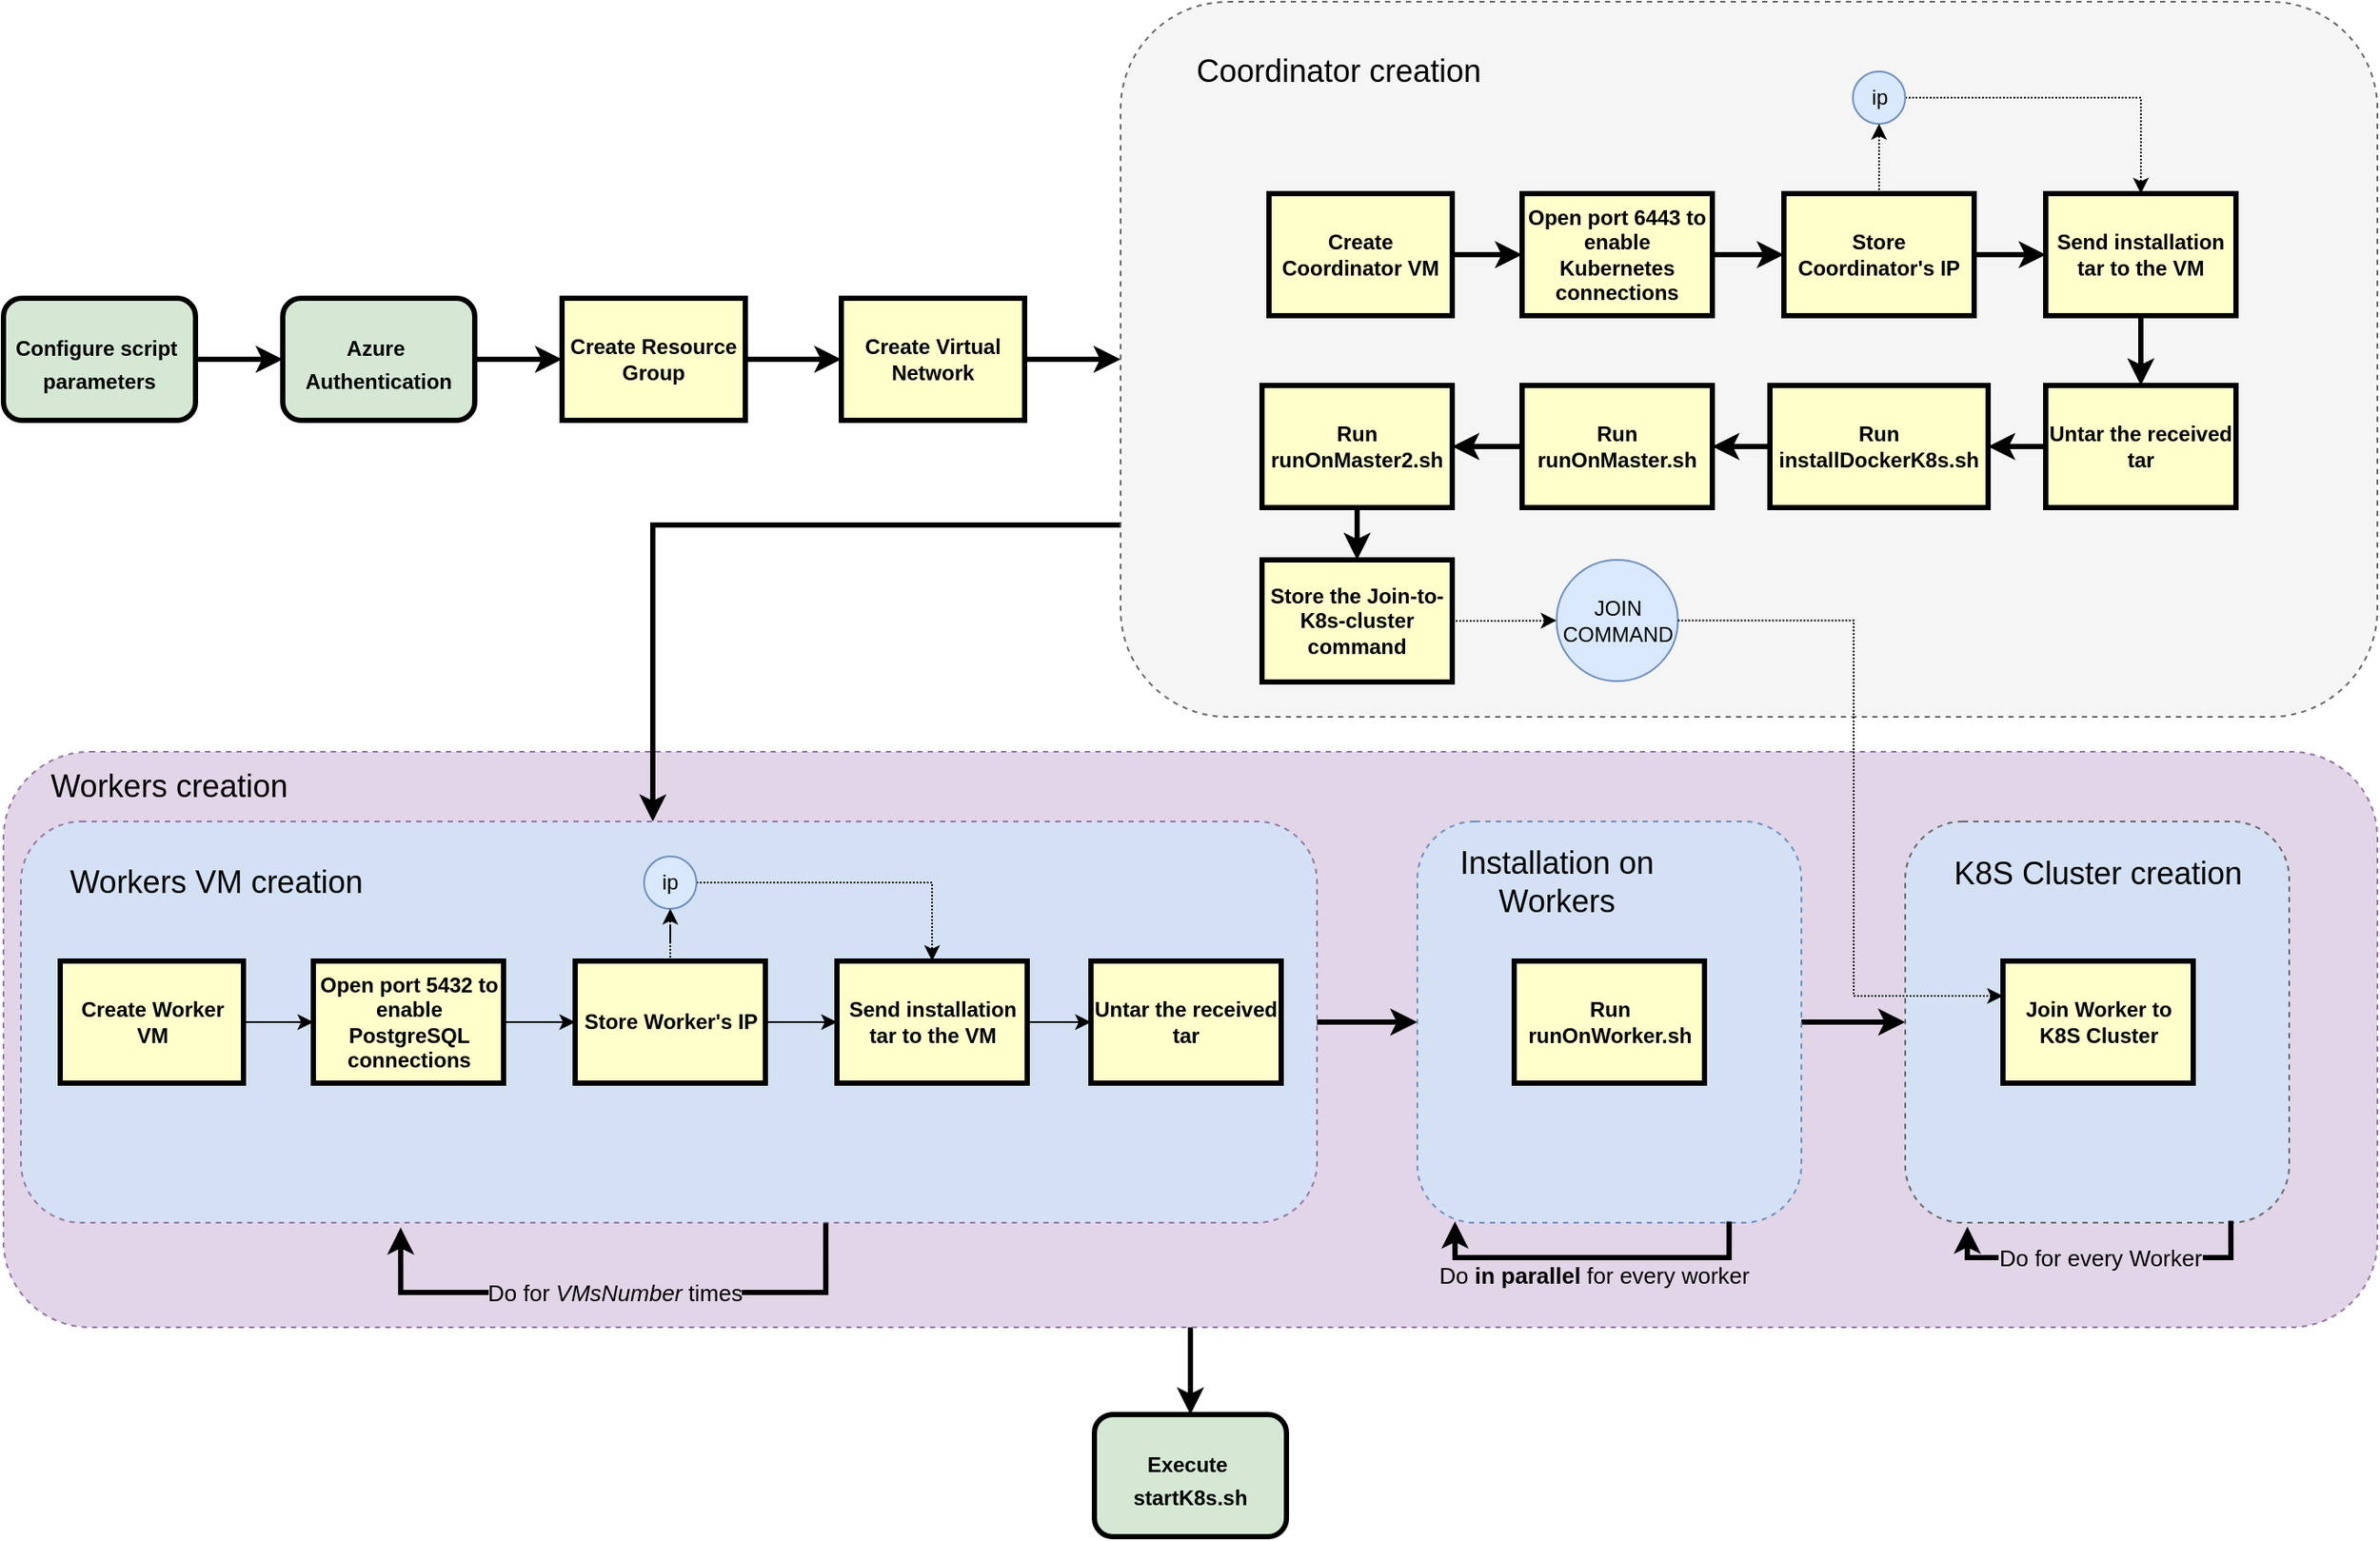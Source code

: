 <mxfile version="14.4.8" type="device"><diagram name="Page-1" id="c7558073-3199-34d8-9f00-42111426c3f3"><mxGraphModel dx="3196" dy="2439" grid="1" gridSize="10" guides="1" tooltips="1" connect="1" arrows="1" fold="1" page="1" pageScale="1" pageWidth="826" pageHeight="1169" background="#ffffff" math="0" shadow="0"><root><mxCell id="0"/><mxCell id="1" parent="0"/><mxCell id="dhEzO6tzxOjWR1tXxIFo-210" style="edgeStyle=orthogonalEdgeStyle;rounded=0;orthogonalLoop=1;jettySize=auto;html=1;strokeWidth=3;" edge="1" parent="1" source="dhEzO6tzxOjWR1tXxIFo-196" target="dhEzO6tzxOjWR1tXxIFo-209"><mxGeometry relative="1" as="geometry"/></mxCell><mxCell id="dhEzO6tzxOjWR1tXxIFo-196" value="" style="rounded=1;whiteSpace=wrap;html=1;dashed=1;fillColor=#e1d5e7;strokeColor=#9673a6;" vertex="1" parent="1"><mxGeometry x="-150" y="110" width="1360" height="330" as="geometry"/></mxCell><mxCell id="dhEzO6tzxOjWR1tXxIFo-204" style="edgeStyle=orthogonalEdgeStyle;rounded=0;orthogonalLoop=1;jettySize=auto;html=1;strokeWidth=3;" edge="1" parent="1" source="dhEzO6tzxOjWR1tXxIFo-97" target="dhEzO6tzxOjWR1tXxIFo-98"><mxGeometry relative="1" as="geometry"/></mxCell><mxCell id="dhEzO6tzxOjWR1tXxIFo-97" value="Create Resource Group" style="whiteSpace=wrap;align=center;verticalAlign=middle;fontStyle=1;strokeWidth=3;fillColor=#FFFFCC" vertex="1" parent="1"><mxGeometry x="170" y="-150" width="105" height="70" as="geometry"/></mxCell><mxCell id="dhEzO6tzxOjWR1tXxIFo-205" style="edgeStyle=orthogonalEdgeStyle;rounded=0;orthogonalLoop=1;jettySize=auto;html=1;strokeWidth=3;" edge="1" parent="1" source="dhEzO6tzxOjWR1tXxIFo-98" target="dhEzO6tzxOjWR1tXxIFo-100"><mxGeometry relative="1" as="geometry"/></mxCell><mxCell id="dhEzO6tzxOjWR1tXxIFo-98" value="Create Virtual Network" style="whiteSpace=wrap;align=center;verticalAlign=middle;fontStyle=1;strokeWidth=3;fillColor=#FFFFCC" vertex="1" parent="1"><mxGeometry x="330" y="-150" width="105" height="70" as="geometry"/></mxCell><mxCell id="dhEzO6tzxOjWR1tXxIFo-202" style="edgeStyle=orthogonalEdgeStyle;rounded=0;orthogonalLoop=1;jettySize=auto;html=1;strokeWidth=3;" edge="1" parent="1" source="dhEzO6tzxOjWR1tXxIFo-99" target="dhEzO6tzxOjWR1tXxIFo-200"><mxGeometry relative="1" as="geometry"/></mxCell><mxCell id="dhEzO6tzxOjWR1tXxIFo-99" value="&lt;p style=&quot;margin: 4px 0px 0px ; text-align: center&quot;&gt;&lt;br&gt;&lt;/p&gt;&lt;p style=&quot;margin: 4px 0px 0px ; text-align: center&quot;&gt;Configure script&amp;nbsp;&lt;/p&gt;&lt;p style=&quot;margin: 4px 0px 0px ; text-align: center&quot;&gt;parameters&lt;/p&gt;" style="verticalAlign=middle;align=center;overflow=fill;fontSize=12;fontFamily=Helvetica;html=1;rounded=1;fontStyle=1;strokeWidth=3;fillColor=#D5E8D4;" vertex="1" parent="1"><mxGeometry x="-150" y="-150" width="110" height="70" as="geometry"/></mxCell><mxCell id="dhEzO6tzxOjWR1tXxIFo-183" style="edgeStyle=orthogonalEdgeStyle;rounded=0;orthogonalLoop=1;jettySize=auto;html=1;strokeWidth=3;" edge="1" parent="1" source="dhEzO6tzxOjWR1tXxIFo-100" target="dhEzO6tzxOjWR1tXxIFo-156"><mxGeometry relative="1" as="geometry"><Array as="points"><mxPoint x="222" y="-20"/></Array></mxGeometry></mxCell><mxCell id="dhEzO6tzxOjWR1tXxIFo-100" value="" style="rounded=1;whiteSpace=wrap;html=1;dashed=1;fillColor=#f5f5f5;strokeColor=#666666;fontColor=#333333;" vertex="1" parent="1"><mxGeometry x="490" y="-320" width="720" height="410" as="geometry"/></mxCell><mxCell id="dhEzO6tzxOjWR1tXxIFo-102" value="&lt;font style=&quot;font-size: 18px&quot;&gt;Coordinator creation&lt;/font&gt;" style="text;html=1;strokeColor=none;fillColor=none;align=center;verticalAlign=middle;whiteSpace=wrap;rounded=0;dashed=1;" vertex="1" parent="1"><mxGeometry x="530" y="-290" width="170" height="20" as="geometry"/></mxCell><mxCell id="dhEzO6tzxOjWR1tXxIFo-147" style="edgeStyle=orthogonalEdgeStyle;rounded=0;orthogonalLoop=1;jettySize=auto;html=1;strokeWidth=3;" edge="1" parent="1" source="dhEzO6tzxOjWR1tXxIFo-104" target="dhEzO6tzxOjWR1tXxIFo-135"><mxGeometry relative="1" as="geometry"/></mxCell><mxCell id="dhEzO6tzxOjWR1tXxIFo-104" value="Create Coordinator VM" style="whiteSpace=wrap;align=center;verticalAlign=middle;fontStyle=1;strokeWidth=3;fillColor=#FFFFCC" vertex="1" parent="1"><mxGeometry x="575" y="-210" width="105" height="70" as="geometry"/></mxCell><mxCell id="dhEzO6tzxOjWR1tXxIFo-150" style="edgeStyle=orthogonalEdgeStyle;rounded=0;orthogonalLoop=1;jettySize=auto;html=1;dashed=1;dashPattern=1 1;" edge="1" parent="1" source="dhEzO6tzxOjWR1tXxIFo-107" target="dhEzO6tzxOjWR1tXxIFo-131"><mxGeometry relative="1" as="geometry"/></mxCell><mxCell id="dhEzO6tzxOjWR1tXxIFo-107" value="ip" style="ellipse;whiteSpace=wrap;html=1;aspect=fixed;fillColor=#dae8fc;strokeColor=#6c8ebf;" vertex="1" parent="1"><mxGeometry x="909.5" y="-280" width="30" height="30" as="geometry"/></mxCell><mxCell id="dhEzO6tzxOjWR1tXxIFo-141" style="edgeStyle=orthogonalEdgeStyle;rounded=0;orthogonalLoop=1;jettySize=auto;html=1;strokeWidth=3;" edge="1" parent="1" source="dhEzO6tzxOjWR1tXxIFo-116" target="dhEzO6tzxOjWR1tXxIFo-117"><mxGeometry relative="1" as="geometry"/></mxCell><mxCell id="dhEzO6tzxOjWR1tXxIFo-116" value="Run runOnMaster.sh" style="whiteSpace=wrap;align=center;verticalAlign=middle;fontStyle=1;strokeWidth=3;fillColor=#FFFFCC" vertex="1" parent="1"><mxGeometry x="720" y="-100" width="109" height="70" as="geometry"/></mxCell><mxCell id="dhEzO6tzxOjWR1tXxIFo-140" style="edgeStyle=orthogonalEdgeStyle;rounded=0;orthogonalLoop=1;jettySize=auto;html=1;strokeWidth=3;" edge="1" parent="1" source="dhEzO6tzxOjWR1tXxIFo-117" target="dhEzO6tzxOjWR1tXxIFo-137"><mxGeometry relative="1" as="geometry"/></mxCell><mxCell id="dhEzO6tzxOjWR1tXxIFo-117" value="Run runOnMaster2.sh" style="whiteSpace=wrap;align=center;verticalAlign=middle;fontStyle=1;strokeWidth=3;fillColor=#FFFFCC" vertex="1" parent="1"><mxGeometry x="571" y="-100" width="109" height="70" as="geometry"/></mxCell><mxCell id="dhEzO6tzxOjWR1tXxIFo-142" style="edgeStyle=orthogonalEdgeStyle;rounded=0;orthogonalLoop=1;jettySize=auto;html=1;strokeWidth=3;" edge="1" parent="1" source="dhEzO6tzxOjWR1tXxIFo-126" target="dhEzO6tzxOjWR1tXxIFo-116"><mxGeometry relative="1" as="geometry"/></mxCell><mxCell id="dhEzO6tzxOjWR1tXxIFo-126" value="Run installDockerK8s.sh" style="whiteSpace=wrap;align=center;verticalAlign=middle;fontStyle=1;strokeWidth=3;fillColor=#FFFFCC" vertex="1" parent="1"><mxGeometry x="862" y="-100" width="125" height="70" as="geometry"/></mxCell><mxCell id="dhEzO6tzxOjWR1tXxIFo-143" style="edgeStyle=orthogonalEdgeStyle;rounded=0;orthogonalLoop=1;jettySize=auto;html=1;strokeWidth=3;" edge="1" parent="1" source="dhEzO6tzxOjWR1tXxIFo-130" target="dhEzO6tzxOjWR1tXxIFo-126"><mxGeometry relative="1" as="geometry"/></mxCell><mxCell id="dhEzO6tzxOjWR1tXxIFo-130" value="Untar the received tar" style="whiteSpace=wrap;align=center;verticalAlign=middle;fontStyle=1;strokeWidth=3;fillColor=#FFFFCC" vertex="1" parent="1"><mxGeometry x="1020" y="-100" width="109" height="70" as="geometry"/></mxCell><mxCell id="dhEzO6tzxOjWR1tXxIFo-144" style="edgeStyle=orthogonalEdgeStyle;rounded=0;orthogonalLoop=1;jettySize=auto;html=1;strokeWidth=3;" edge="1" parent="1" source="dhEzO6tzxOjWR1tXxIFo-131" target="dhEzO6tzxOjWR1tXxIFo-130"><mxGeometry relative="1" as="geometry"/></mxCell><mxCell id="dhEzO6tzxOjWR1tXxIFo-131" value="Send installation tar to the VM" style="whiteSpace=wrap;align=center;verticalAlign=middle;fontStyle=1;strokeWidth=3;fillColor=#FFFFCC" vertex="1" parent="1"><mxGeometry x="1020" y="-210" width="109" height="70" as="geometry"/></mxCell><mxCell id="dhEzO6tzxOjWR1tXxIFo-145" style="edgeStyle=orthogonalEdgeStyle;rounded=0;orthogonalLoop=1;jettySize=auto;html=1;strokeWidth=3;" edge="1" parent="1" source="dhEzO6tzxOjWR1tXxIFo-132" target="dhEzO6tzxOjWR1tXxIFo-131"><mxGeometry relative="1" as="geometry"/></mxCell><mxCell id="dhEzO6tzxOjWR1tXxIFo-149" style="edgeStyle=orthogonalEdgeStyle;rounded=0;orthogonalLoop=1;jettySize=auto;html=1;dashed=1;dashPattern=1 1;" edge="1" parent="1" source="dhEzO6tzxOjWR1tXxIFo-132" target="dhEzO6tzxOjWR1tXxIFo-107"><mxGeometry relative="1" as="geometry"/></mxCell><mxCell id="dhEzO6tzxOjWR1tXxIFo-132" value="Store Coordinator's IP" style="whiteSpace=wrap;align=center;verticalAlign=middle;fontStyle=1;strokeWidth=3;fillColor=#FFFFCC" vertex="1" parent="1"><mxGeometry x="870" y="-210" width="109" height="70" as="geometry"/></mxCell><mxCell id="dhEzO6tzxOjWR1tXxIFo-146" style="edgeStyle=orthogonalEdgeStyle;rounded=0;orthogonalLoop=1;jettySize=auto;html=1;strokeWidth=3;" edge="1" parent="1" source="dhEzO6tzxOjWR1tXxIFo-135" target="dhEzO6tzxOjWR1tXxIFo-132"><mxGeometry relative="1" as="geometry"/></mxCell><mxCell id="dhEzO6tzxOjWR1tXxIFo-135" value="Open port 6443 to enable Kubernetes connections" style="whiteSpace=wrap;align=center;verticalAlign=middle;fontStyle=1;strokeWidth=3;fillColor=#FFFFCC" vertex="1" parent="1"><mxGeometry x="720" y="-210" width="109" height="70" as="geometry"/></mxCell><mxCell id="dhEzO6tzxOjWR1tXxIFo-139" style="edgeStyle=orthogonalEdgeStyle;rounded=0;orthogonalLoop=1;jettySize=auto;html=1;dashed=1;dashPattern=1 1;" edge="1" parent="1" source="dhEzO6tzxOjWR1tXxIFo-137" target="dhEzO6tzxOjWR1tXxIFo-138"><mxGeometry relative="1" as="geometry"/></mxCell><mxCell id="dhEzO6tzxOjWR1tXxIFo-137" value="Store the Join-to-K8s-cluster command" style="whiteSpace=wrap;align=center;verticalAlign=middle;fontStyle=1;strokeWidth=3;fillColor=#FFFFCC" vertex="1" parent="1"><mxGeometry x="571" width="109" height="70" as="geometry"/></mxCell><mxCell id="dhEzO6tzxOjWR1tXxIFo-138" value="JOIN&lt;br&gt;COMMAND" style="ellipse;whiteSpace=wrap;html=1;aspect=fixed;fillColor=#dae8fc;strokeColor=#6c8ebf;" vertex="1" parent="1"><mxGeometry x="739.75" width="69.5" height="69.5" as="geometry"/></mxCell><mxCell id="dhEzO6tzxOjWR1tXxIFo-195" style="edgeStyle=orthogonalEdgeStyle;rounded=0;orthogonalLoop=1;jettySize=auto;html=1;strokeWidth=3;" edge="1" parent="1" source="dhEzO6tzxOjWR1tXxIFo-156" target="dhEzO6tzxOjWR1tXxIFo-184"><mxGeometry relative="1" as="geometry"/></mxCell><mxCell id="dhEzO6tzxOjWR1tXxIFo-156" value="" style="rounded=1;whiteSpace=wrap;html=1;dashed=1;strokeColor=#9673a6;fillColor=#D4E1F5;" vertex="1" parent="1"><mxGeometry x="-140" y="150" width="742.5" height="230" as="geometry"/></mxCell><mxCell id="dhEzO6tzxOjWR1tXxIFo-157" value="&lt;font style=&quot;font-size: 18px&quot;&gt;Workers VM creation&lt;/font&gt;" style="text;html=1;strokeColor=none;fillColor=none;align=center;verticalAlign=middle;whiteSpace=wrap;rounded=0;dashed=1;" vertex="1" parent="1"><mxGeometry x="-117.5" y="175" width="177.5" height="20" as="geometry"/></mxCell><mxCell id="dhEzO6tzxOjWR1tXxIFo-158" style="edgeStyle=orthogonalEdgeStyle;rounded=0;orthogonalLoop=1;jettySize=auto;html=1;" edge="1" parent="1" source="dhEzO6tzxOjWR1tXxIFo-159" target="dhEzO6tzxOjWR1tXxIFo-176"><mxGeometry relative="1" as="geometry"/></mxCell><mxCell id="dhEzO6tzxOjWR1tXxIFo-159" value="Create Worker VM" style="whiteSpace=wrap;align=center;verticalAlign=middle;fontStyle=1;strokeWidth=3;fillColor=#FFFFCC" vertex="1" parent="1"><mxGeometry x="-117.5" y="230" width="105" height="70" as="geometry"/></mxCell><mxCell id="dhEzO6tzxOjWR1tXxIFo-160" style="edgeStyle=orthogonalEdgeStyle;rounded=0;orthogonalLoop=1;jettySize=auto;html=1;dashed=1;dashPattern=1 1;" edge="1" parent="1" source="dhEzO6tzxOjWR1tXxIFo-161" target="dhEzO6tzxOjWR1tXxIFo-171"><mxGeometry relative="1" as="geometry"/></mxCell><mxCell id="dhEzO6tzxOjWR1tXxIFo-161" value="ip" style="ellipse;whiteSpace=wrap;html=1;aspect=fixed;fillColor=#dae8fc;strokeColor=#6c8ebf;" vertex="1" parent="1"><mxGeometry x="217" y="170" width="30" height="30" as="geometry"/></mxCell><mxCell id="dhEzO6tzxOjWR1tXxIFo-162" style="edgeStyle=orthogonalEdgeStyle;rounded=0;orthogonalLoop=1;jettySize=auto;html=1;" edge="1" parent="1" source="dhEzO6tzxOjWR1tXxIFo-163"><mxGeometry relative="1" as="geometry"><mxPoint x="390" y="395" as="targetPoint"/></mxGeometry></mxCell><mxCell id="dhEzO6tzxOjWR1tXxIFo-164" style="edgeStyle=orthogonalEdgeStyle;rounded=0;orthogonalLoop=1;jettySize=auto;html=1;" edge="1" parent="1" target="dhEzO6tzxOjWR1tXxIFo-178"><mxGeometry relative="1" as="geometry"><mxPoint x="335.5" y="430" as="sourcePoint"/></mxGeometry></mxCell><mxCell id="dhEzO6tzxOjWR1tXxIFo-166" style="edgeStyle=orthogonalEdgeStyle;rounded=0;orthogonalLoop=1;jettySize=auto;html=1;" edge="1" parent="1" source="dhEzO6tzxOjWR1tXxIFo-167"><mxGeometry relative="1" as="geometry"><mxPoint x="539" y="395" as="targetPoint"/></mxGeometry></mxCell><mxCell id="dhEzO6tzxOjWR1tXxIFo-169" value="Untar the received tar" style="whiteSpace=wrap;align=center;verticalAlign=middle;fontStyle=1;strokeWidth=3;fillColor=#FFFFCC" vertex="1" parent="1"><mxGeometry x="473" y="230" width="109" height="70" as="geometry"/></mxCell><mxCell id="dhEzO6tzxOjWR1tXxIFo-170" style="edgeStyle=orthogonalEdgeStyle;rounded=0;orthogonalLoop=1;jettySize=auto;html=1;" edge="1" parent="1" source="dhEzO6tzxOjWR1tXxIFo-171" target="dhEzO6tzxOjWR1tXxIFo-169"><mxGeometry relative="1" as="geometry"/></mxCell><mxCell id="dhEzO6tzxOjWR1tXxIFo-171" value="Send installation tar to the VM" style="whiteSpace=wrap;align=center;verticalAlign=middle;fontStyle=1;strokeWidth=3;fillColor=#FFFFCC" vertex="1" parent="1"><mxGeometry x="327.5" y="230" width="109" height="70" as="geometry"/></mxCell><mxCell id="dhEzO6tzxOjWR1tXxIFo-172" style="edgeStyle=orthogonalEdgeStyle;rounded=0;orthogonalLoop=1;jettySize=auto;html=1;" edge="1" parent="1" source="dhEzO6tzxOjWR1tXxIFo-174" target="dhEzO6tzxOjWR1tXxIFo-171"><mxGeometry relative="1" as="geometry"/></mxCell><mxCell id="dhEzO6tzxOjWR1tXxIFo-173" style="edgeStyle=orthogonalEdgeStyle;rounded=0;orthogonalLoop=1;jettySize=auto;html=1;dashed=1;dashPattern=1 1;" edge="1" parent="1" source="dhEzO6tzxOjWR1tXxIFo-174" target="dhEzO6tzxOjWR1tXxIFo-161"><mxGeometry relative="1" as="geometry"/></mxCell><mxCell id="dhEzO6tzxOjWR1tXxIFo-174" value="Store Worker's IP" style="whiteSpace=wrap;align=center;verticalAlign=middle;fontStyle=1;strokeWidth=3;fillColor=#FFFFCC" vertex="1" parent="1"><mxGeometry x="177.5" y="230" width="109" height="70" as="geometry"/></mxCell><mxCell id="dhEzO6tzxOjWR1tXxIFo-175" style="edgeStyle=orthogonalEdgeStyle;rounded=0;orthogonalLoop=1;jettySize=auto;html=1;" edge="1" parent="1" source="dhEzO6tzxOjWR1tXxIFo-176" target="dhEzO6tzxOjWR1tXxIFo-174"><mxGeometry relative="1" as="geometry"/></mxCell><mxCell id="dhEzO6tzxOjWR1tXxIFo-176" value="Open port 5432 to enable PostgreSQL&#10;connections" style="whiteSpace=wrap;align=center;verticalAlign=middle;fontStyle=1;strokeWidth=3;fillColor=#FFFFCC" vertex="1" parent="1"><mxGeometry x="27.5" y="230" width="109" height="70" as="geometry"/></mxCell><mxCell id="dhEzO6tzxOjWR1tXxIFo-177" style="edgeStyle=orthogonalEdgeStyle;rounded=0;orthogonalLoop=1;jettySize=auto;html=1;dashed=1;dashPattern=1 1;" edge="1" parent="1" target="dhEzO6tzxOjWR1tXxIFo-179"><mxGeometry relative="1" as="geometry"><mxPoint x="390" y="495" as="sourcePoint"/></mxGeometry></mxCell><mxCell id="dhEzO6tzxOjWR1tXxIFo-181" style="edgeStyle=orthogonalEdgeStyle;rounded=0;orthogonalLoop=1;jettySize=auto;html=1;entryX=0.293;entryY=1.012;entryDx=0;entryDy=0;entryPerimeter=0;exitX=0.621;exitY=1.001;exitDx=0;exitDy=0;exitPerimeter=0;strokeWidth=3;" edge="1" parent="1" source="dhEzO6tzxOjWR1tXxIFo-156" target="dhEzO6tzxOjWR1tXxIFo-156"><mxGeometry relative="1" as="geometry"><Array as="points"><mxPoint x="315" y="420"/><mxPoint x="65" y="420"/></Array></mxGeometry></mxCell><mxCell id="dhEzO6tzxOjWR1tXxIFo-182" value="&lt;font style=&quot;font-size: 13px;&quot;&gt;Do for &lt;i&gt;VMsNumber&lt;/i&gt; times&lt;/font&gt;" style="edgeLabel;html=1;align=center;verticalAlign=middle;resizable=0;points=[];labelBackgroundColor=#E1D5E7;" vertex="1" connectable="0" parent="dhEzO6tzxOjWR1tXxIFo-181"><mxGeometry x="-0.422" y="1" relative="1" as="geometry"><mxPoint x="-68.48" y="-1" as="offset"/></mxGeometry></mxCell><mxCell id="dhEzO6tzxOjWR1tXxIFo-206" style="edgeStyle=orthogonalEdgeStyle;rounded=0;orthogonalLoop=1;jettySize=auto;html=1;strokeWidth=3;" edge="1" parent="1" source="dhEzO6tzxOjWR1tXxIFo-184" target="dhEzO6tzxOjWR1tXxIFo-189"><mxGeometry relative="1" as="geometry"/></mxCell><mxCell id="dhEzO6tzxOjWR1tXxIFo-184" value="" style="rounded=1;whiteSpace=wrap;html=1;dashed=1;strokeColor=#6c8ebf;fillColor=#D4E1F5;" vertex="1" parent="1"><mxGeometry x="660" y="150" width="220" height="230" as="geometry"/></mxCell><mxCell id="dhEzO6tzxOjWR1tXxIFo-185" value="&lt;font style=&quot;font-size: 18px&quot;&gt;Installation on Workers&lt;/font&gt;" style="text;html=1;strokeColor=none;fillColor=none;align=center;verticalAlign=middle;whiteSpace=wrap;rounded=0;dashed=1;" vertex="1" parent="1"><mxGeometry x="654.5" y="175" width="170" height="20" as="geometry"/></mxCell><mxCell id="dhEzO6tzxOjWR1tXxIFo-186" value="Run runOnWorker.sh" style="whiteSpace=wrap;align=center;verticalAlign=middle;fontStyle=1;strokeWidth=3;fillColor=#FFFFCC" vertex="1" parent="1"><mxGeometry x="715.5" y="230" width="109" height="70" as="geometry"/></mxCell><mxCell id="dhEzO6tzxOjWR1tXxIFo-187" style="edgeStyle=orthogonalEdgeStyle;rounded=0;orthogonalLoop=1;jettySize=auto;html=1;entryX=0.098;entryY=0.997;entryDx=0;entryDy=0;exitX=0.812;exitY=0.997;exitDx=0;exitDy=0;entryPerimeter=0;exitPerimeter=0;strokeWidth=3;" edge="1" parent="1" source="dhEzO6tzxOjWR1tXxIFo-184" target="dhEzO6tzxOjWR1tXxIFo-184"><mxGeometry relative="1" as="geometry"/></mxCell><mxCell id="dhEzO6tzxOjWR1tXxIFo-188" value="&lt;font style=&quot;font-size: 13px;&quot;&gt;Do &lt;b&gt;in parallel&lt;/b&gt; for every worker&lt;/font&gt;" style="edgeLabel;html=1;align=center;verticalAlign=middle;resizable=0;points=[];labelBackgroundColor=#E1D5E7;" vertex="1" connectable="0" parent="dhEzO6tzxOjWR1tXxIFo-187"><mxGeometry x="0.308" y="-4" relative="1" as="geometry"><mxPoint x="30.48" y="14" as="offset"/></mxGeometry></mxCell><mxCell id="dhEzO6tzxOjWR1tXxIFo-189" value="" style="rounded=1;whiteSpace=wrap;html=1;dashed=1;strokeColor=#666666;fontColor=#333333;fillColor=#D4E1F5;" vertex="1" parent="1"><mxGeometry x="939.5" y="150" width="220" height="230" as="geometry"/></mxCell><mxCell id="dhEzO6tzxOjWR1tXxIFo-190" value="&lt;font style=&quot;font-size: 18px&quot;&gt;K8S Cluster creation&lt;/font&gt;" style="text;html=1;strokeColor=none;fillColor=none;align=center;verticalAlign=middle;whiteSpace=wrap;rounded=0;dashed=1;" vertex="1" parent="1"><mxGeometry x="950" y="170" width="200" height="20" as="geometry"/></mxCell><mxCell id="dhEzO6tzxOjWR1tXxIFo-191" value="Join Worker to K8S Cluster" style="whiteSpace=wrap;align=center;verticalAlign=middle;fontStyle=1;strokeWidth=3;fillColor=#FFFFCC" vertex="1" parent="1"><mxGeometry x="995.5" y="230" width="109" height="70" as="geometry"/></mxCell><mxCell id="dhEzO6tzxOjWR1tXxIFo-192" style="edgeStyle=orthogonalEdgeStyle;rounded=0;orthogonalLoop=1;jettySize=auto;html=1;dashed=1;dashPattern=1 1;" edge="1" parent="1" source="dhEzO6tzxOjWR1tXxIFo-138" target="dhEzO6tzxOjWR1tXxIFo-191"><mxGeometry relative="1" as="geometry"><Array as="points"><mxPoint x="910" y="35"/><mxPoint x="910" y="250"/></Array></mxGeometry></mxCell><mxCell id="dhEzO6tzxOjWR1tXxIFo-193" style="edgeStyle=orthogonalEdgeStyle;rounded=0;orthogonalLoop=1;jettySize=auto;html=1;entryX=0.162;entryY=1.01;entryDx=0;entryDy=0;entryPerimeter=0;exitX=0.848;exitY=0.995;exitDx=0;exitDy=0;exitPerimeter=0;strokeWidth=3;" edge="1" parent="1" source="dhEzO6tzxOjWR1tXxIFo-189" target="dhEzO6tzxOjWR1tXxIFo-189"><mxGeometry relative="1" as="geometry"><Array as="points"><mxPoint x="1126" y="400"/><mxPoint x="975" y="400"/></Array></mxGeometry></mxCell><mxCell id="dhEzO6tzxOjWR1tXxIFo-194" value="&lt;font style=&quot;font-size: 13px;&quot;&gt;Do for every Worker&lt;/font&gt;" style="edgeLabel;html=1;align=center;verticalAlign=middle;resizable=0;points=[];labelBackgroundColor=#E1D5E7;" vertex="1" connectable="0" parent="dhEzO6tzxOjWR1tXxIFo-193"><mxGeometry x="-0.335" y="2" relative="1" as="geometry"><mxPoint x="-33.8" y="-2" as="offset"/></mxGeometry></mxCell><mxCell id="dhEzO6tzxOjWR1tXxIFo-198" value="&lt;font style=&quot;font-size: 18px&quot;&gt;Workers creation&lt;/font&gt;" style="text;html=1;strokeColor=none;fillColor=none;align=center;verticalAlign=middle;whiteSpace=wrap;rounded=0;dashed=1;" vertex="1" parent="1"><mxGeometry x="-130" y="120" width="150" height="20" as="geometry"/></mxCell><mxCell id="dhEzO6tzxOjWR1tXxIFo-203" style="edgeStyle=orthogonalEdgeStyle;rounded=0;orthogonalLoop=1;jettySize=auto;html=1;strokeWidth=3;" edge="1" parent="1" source="dhEzO6tzxOjWR1tXxIFo-200" target="dhEzO6tzxOjWR1tXxIFo-97"><mxGeometry relative="1" as="geometry"/></mxCell><mxCell id="dhEzO6tzxOjWR1tXxIFo-200" value="&lt;p style=&quot;margin: 4px 0px 0px ; text-align: center&quot;&gt;&lt;br&gt;&lt;/p&gt;&lt;p style=&quot;margin: 4px 0px 0px ; text-align: center&quot;&gt;Azure&amp;nbsp;&lt;/p&gt;&lt;p style=&quot;margin: 4px 0px 0px ; text-align: center&quot;&gt;Authentication&lt;/p&gt;" style="verticalAlign=middle;align=center;overflow=fill;fontSize=12;fontFamily=Helvetica;html=1;rounded=1;fontStyle=1;strokeWidth=3;fillColor=#D5E8D4;" vertex="1" parent="1"><mxGeometry x="10" y="-150" width="110" height="70" as="geometry"/></mxCell><mxCell id="dhEzO6tzxOjWR1tXxIFo-209" value="&lt;p style=&quot;margin: 4px 0px 0px ; text-align: center&quot;&gt;&lt;br&gt;&lt;/p&gt;&lt;p style=&quot;margin: 4px 0px 0px ; text-align: center&quot;&gt;Execute&amp;nbsp;&lt;/p&gt;&lt;p style=&quot;margin: 4px 0px 0px ; text-align: center&quot;&gt;startK8s.sh&lt;/p&gt;" style="verticalAlign=middle;align=center;overflow=fill;fontSize=12;fontFamily=Helvetica;html=1;rounded=1;fontStyle=1;strokeWidth=3;fillColor=#D5E8D4;" vertex="1" parent="1"><mxGeometry x="475" y="490" width="110" height="70" as="geometry"/></mxCell></root></mxGraphModel></diagram></mxfile>